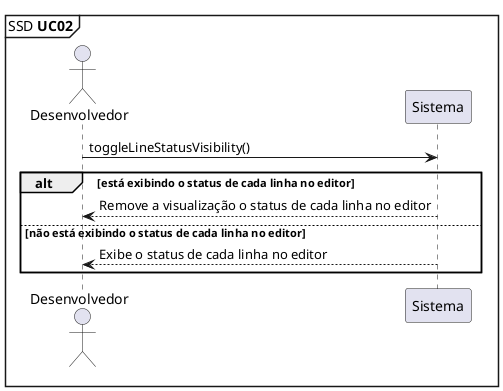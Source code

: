 @startuml

mainframe SSD **UC02** 

'UC02: Como desenvolvedor, desejo alternar a visualização do status de cada linha no editor.

actor       Desenvolvedor as Dev
participant Sistema       as System

Dev -> System: toggleLineStatusVisibility()

alt está exibindo o status de cada linha no editor

  Dev <-- System: Remove a visualização o status de cada linha no editor

else não está exibindo o status de cada linha no editor

  Dev <-- System: Exibe o status de cada linha no editor

end

@enduml
